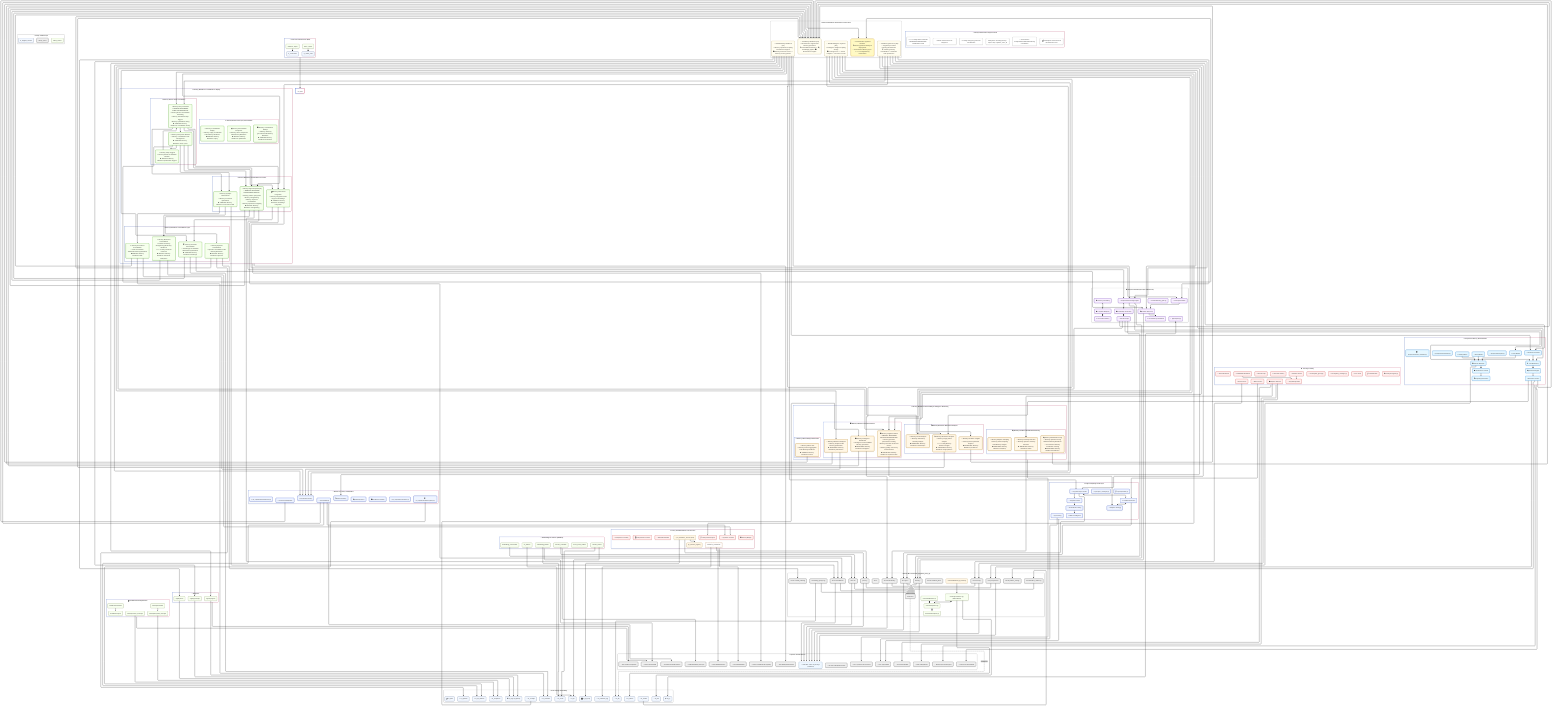 ---
config:
  flowchart:
    htmlLabels: f     TO_PRODUCTION_DEPLOYMENT["→ TO Production Systems / Runtime<br/>• Memory-powered Family AI deployment<br/>🧠 Cross-device Memory sync • 👨‍👩‍👧‍👦 Family Memory coordination"]:::infrastructure_coreTO_MEMORY_BACKBONE["→ TO Memory Backbone (D1)<br/>🧠 Infrastructure support FOR Memory operations<br/>• Consolidated memories • 🔍 Knowledge graphs • 📊 Performance insights"]:::brainROM_COGNITIVE_CORE["← FROM Cognitive Core (D2)<br/>🧠 Cognitive processes requiring infrastructure<br/>• Working memory consolidation • 🧠 Attention state persistence"]:::brainlse
    curve: linear
  theme: neo
  layout: elk
  look: neo
---

flowchart TB

%% ====== CORE CLASS STYLES (match Diagram 1) ======
classDef plane fill:#eef7ff,stroke:#2a6ebb,stroke-width:1px,rx:8,ry:8
classDef mid fill:#f8fff0,stroke:#6b8e23,stroke-width:1px,rx:8,ry:8
classDef gate fill:#fff7e6,stroke:#d48806,stroke-width:1px,rx:8,ry:8
classDef bus fill:#f0f0f0,stroke:#666,stroke-width:2px,rx:8,ry:8
classDef storage fill:#f3f8ff,stroke:#1f4aa1,stroke-width:1px,rx:8,ry:8
classDef brain fill:#fffdf0,stroke:#b38b00,stroke-width:1px,rx:10,ry:10
classDef fast stroke:#00897b,stroke-width:2px
classDef smart stroke:#d46b08,stroke-width:2px,stroke-dasharray:4 3
classDef card fill:#fff,stroke:#999,stroke-width:1px,rx:8,ry:8

%% Category tints (kept)
classDef infrastructure_core fill:#fff9c4,stroke:#faad14,stroke-width:2px,rx:10,ry:10
classDef consolidation fill:#f6ffed,stroke:#52c41a,stroke-width:2px,rx:8,ry:8
classDef prospective_memory fill:#e6f7ff,stroke:#1890ff,stroke-width:2px,rx:8,ry:8
classDef knowledge_graph fill:#f9f0ff,stroke:#722ed1,stroke-width:2px,rx:8,ry:8
classDef security_safety fill:#fff1f0,stroke:#ff4d4f,stroke-width:2px,rx:8,ry:8
classDef observability fill:#fff7e6,stroke:#d48806,stroke-width:2px,rx:8,ry:8
classDef sync_edge fill:#f0f5ff,stroke:#2f54eb,stroke-width:2px,rx:8,ry:8

%% ====== FAMILY INFRASTRUCTURE LEGEND ======
subgraph FAMILY_LEGEND["🎨 Family Infrastructure Diagram Guide"]
  L1["Unified classes/colors as Diagram 1"]:::card
  L2["family.infra.* & family.privacy.* topics carry cognitive_trace_id"]:::card
  L3["👨‍👩‍👧‍👦 Family-aware hand-offs: P03/P05/P07/P08/P10/P11–P15/P16/P17–P20"]:::card
  L4["📱 Cross-device receipts/outbox/WAL/offsets/DLQ coordination"]:::card
  L5["💰 Subscription enforcement at infrastructure level"]:::card
  L6["🚨 Family emergency protocols and failsafes"]:::card
end

%% ====== MEMORY BACKBONE INFRASTRUCTURE CONNECTIONS ======
subgraph MEMORY_BACKBONE_INFRASTRUCTURE_CONNECTIONS["🧠 Memory Backbone Infrastructure Connections"]
  FROM_MEMORY_BACKBONE["← FROM Memory Backbone (D1)<br/>🧠 Memory operations requiring infrastructure support<br/>📊 Memory metrics & traces • 🔐 Memory security policies"]:::brain
  FROM_COGNITIVE_CORE["← FROM Cognitive Core (D2)<br/>🧠 Cognitive processes requiring infrastructure<br/>� Working memory consolidation • 🧠 Attention state persistence"]:::brain
  FROM_INTELLIGENCE_SYSTEMS["← FROM Intelligence Systems (D3)<br/>🧠 Intelligence insights requiring storage<br/>📈 Learning traces • 🤝 Social analytics • 🧠 Decision records"]:::brain
  TO_MEMORY_BACKBONE["→ TO Memory Backbone (D1)<br/>🧠 Infrastructure support FOR Memory operations<br/>� Consolidated memories • 🔍 Knowledge graphs • 📊 Performance insights"]:::brain
  TO_PRODUCTION_DEPLOYMENT["→ TO Production Systems / Runtime<br/>� Memory-powered Family AI deployment<br/>🧠 Cross-device Memory sync • 👨‍👩‍👧‍👦 Family Memory coordination"]:::infrastructure_core
end
class MEMORY_BACKBONE_INFRASTRUCTURE_CONNECTIONS card

%% ====== PIPELINE & SSE ANCHORS ======
subgraph PIPELINE_ANCHORS["🔗 Pipeline & SSE Anchors"]
  TO_P03["→ P03 Consolidation/Forgetting"]:::bus
  TO_P05["→ P05 Prospective/Triggers"]:::bus
  TO_P07["→ P07 Sync/CRDT"]:::bus
  TO_P08["→ P08 Embedding Lifecycle"]:::bus
  TO_P10["→ P10 PII/Minimization"]:::bus
  TO_P11["→ P11 DSAR/GDPR"]:::bus
  TO_P12["→ P12 Device/E2EE"]:::bus
  TO_P13["→ P13 Index Rebuild"]:::bus
  TO_P14["→ P14 Near-Duplicate/Canon"]:::bus
  TO_P15["→ P15 Rollups/Summaries"]:::bus
  TO_P16["→ P16 Feature Flags/A-B"]:::bus
  TO_P17["→ P17 QoS/Cost Governance"]:::bus
  TO_P18["→ P18 Safety/Abuse"]:::bus
  TO_P19["→ P19 Personalization/Reco"]:::bus
  TO_P20["→ P20 Procedures/Habits"]:::bus
  TO_SSE_INFRA["→ SSE ACL: infra.* & privacy.* (sanitized)"]:::plane
end
class PIPELINE_ANCHORS card

%% ====== BUS BRIDGE & INTERNALS ======
subgraph BUS_BRIDGE["📡 Events Bus & Internals (cognitive_trace_id)"]
  EVT_BUS_ANCHOR["events.bus"]:::bus
  EVT_SCHEMA_VALID["events/validation.py (schema)"]:::gate
  EVT_PERSIST["events/persistence.py (WAL/offsets)"]:::mid
  EVT_DISPATCH["events/dispatcher.py"]:::mid
  EVT_SUBS["events/subscription.py"]:::mid
  EVT_MW["events/middleware.py"]:::mid
  OUTBOX_DRAINER["events/outbox_drainer.py"]:::bus
  DLQ_REPLAYER["events/dlq_replayer.py"]:::bus

  %% Topics
  INFRA_TOPICS["infra.*"]:::bus
  PRIVACY_TOPICS["privacy.*"]:::bus
  INFRA_CONS_T["infra.consolidation.*"]:::bus
  INFRA_KG_T["infra.kg.*"]:::bus
  INFRA_PROS_T["infra.prospective.*"]:::bus
  INFRA_SYNC_T["infra.sync.*"]:::bus
  INFRA_SEC_T["infra.security.*"]:::bus
  INFRA_OBS_T["infra.observability.*"]:::bus
  INFRA_ML_T["infra.ml.*"]:::bus

  %% Helpers referenced in flows
  EV_SEMANTIC_FILTERS["events.semantic_filters"]:::bus
  EV_CAUSAL_INDEXING["events.causal_indexing"]:::bus
  EV_PATTERN_STORAGE["events.pattern_storage"]:::bus
end
class BUS_BRIDGE card

%% ====== STORAGE PRIMITIVES & DURABILITY ======
subgraph STORAGE_PRIMITIVES["💾 Core Storage & Durability"]
  ST_EPISODIC["📘 st_episodic"]:::storage
  ST_SEMANTIC["📙 st_semantic"]:::storage
  ST_VECTOR["🧭 st_vector"]:::storage
  ST_FTS["🔎 st_fts"]:::storage
  ST_BLOB["🗂️ st_blob"]:::storage
  ST_KG_STORE["🕸️ st_kg"]:::storage
  ST_RECEIPTS["🧾 st_receipts"]:::storage
  ST_OUTBOX["📮 st_outbox"]:::storage
  ST_WAL["📜 st_wal"]:::storage
  ST_OFFSETS["🧭 st_offsets"]:::storage
  ST_DLQ["🧰 st_dlq"]:::storage
  ST_SNAPSHOTS["📸 st_snapshots"]:::storage
  ST_PII_MAP["🗺️ st_pii_map"]:::storage
  ST_REDACTION_LOG["📝 st_redaction_log"]:::storage
  ST_REGS["📚 st_regs (registries)"]:::storage
  ST_ML_ART["🧪 st_ml_artifacts"]:::storage
end
class STORAGE_PRIMITIVES card

%% ====== REGISTRIES ======
subgraph REGISTRIES["📇 Registries"]
  REG_TOOLS["registry/tools"]:::mid
  REG_PROMPTS["registry/prompts"]:::mid
  REG_AGENTS["registry/agents"]:::mid
end
class REGISTRIES card

%% ====== MEMORY BACKBONE CONSOLIDATION & REPLAY ======
subgraph MEMORY_BACKBONE_CONSOLIDATION["🌙 Memory Backbone Consolidation & Replay"]
  direction TB
  subgraph MEMORY_SLEEP_COORDINATION["🧠 Memory-Driven Sleep Coordination"]
    SLEEP_SCHEDULER["⏰ Memory Sleep Scheduler<br/>🧠 MEMORY BACKBONE SLEEP COORDINATION:<br/>• Memory-driven consolidation scheduling<br/>• Memory load-based sleep triggers<br/>• Memory optimization timing<br/>➡️ SERVES: Memory Backbone consolidation timing"]:::consolidation
    SLEEP_STATE_MACHINE["🔄 Memory Sleep State Machine<br/>🧠 Memory consolidation state management<br/>➡️ SERVES: Memory Backbone sleep cycles"]:::consolidation
    SLEEP_TRIGGER["🎯 Memory Sleep Triggers<br/>🧠 Memory-based consolidation initiation<br/>➡️ SERVES: Memory Backbone optimization triggers"]:::consolidation
  end

  subgraph MEMORY_CONSOLIDATION_PROCESSES["🧠 Memory Backbone Consolidation Processes"]
    CONS_HIPPOCAMPAL["🧠 Memory Hippocampal Replay<br/>🧠 MEMORY BACKBONE HIPPOCAMPAL REPLAY:<br/>• Memory pattern replay FOR Memory strengthening<br/>• Memory sequence consolidation<br/>• Memory importance weighting<br/>➡️ SERVES: Memory Backbone strengthening"]:::consolidation
    CONS_NEOCORTICAL["🗂️ Memory Neocortical Integration<br/>🧠 Memory integration INTO long-term knowledge<br/>➡️ SERVES: Memory Backbone knowledge integration"]:::consolidation
    CONS_SYNAPTIC["⚡ Memory Synaptic Homeostasis<br/>🧠 Memory connection optimization<br/>➡️ SERVES: Memory Backbone connection health"]:::consolidation
  end

  subgraph MEMORY_CONSOLIDATION_TYPES["🧠 Memory Backbone Consolidation Types"]
    CONS_EPISODIC["📅 Memory Episodic Consolidation<br/>🧠 Episode consolidation FOR Memory Backbone<br/>➡️ SERVES: Memory Backbone episodes"]:::consolidation
    CONS_SEMANTIC["📚 Memory Semantic Consolidation<br/>🧠 Knowledge consolidation INTO Memory Backbone<br/>➡️ SERVES: Memory Backbone knowledge"]:::consolidation
    CONS_PROCEDURAL["⚙️ Memory Procedural Consolidation<br/>🧠 Skill consolidation THROUGH Memory Backbone<br/>➡️ SERVES: Memory Backbone skills"]:::consolidation
    CONS_EMOTIONAL["💗 Memory Emotional Consolidation<br/>🧠 Emotional memory strengthening IN Memory Backbone<br/>👨‍👩‍👧‍👦 Family emotional memories<br/>➡️ SERVES: Memory Backbone emotional intelligence"]:::consolidation
  end

  subgraph MEMORY_LEGACY_CONSOLIDATION["⚙️ Memory-Enhanced Legacy Consolidation"]
    LEG_COMPACTOR["📦 Memory Consolidation Compactor<br/>🧠 Memory-driven compaction FOR Memory Backbone<br/>➡️ SERVES: Memory Backbone optimization"]:::consolidation
    LEG_ROLLUPS["📊 Memory Consolidation Rollups<br/>🧠 Memory summary generation FOR Memory Backbone<br/>➡️ SERVES: Memory Backbone summaries"]:::consolidation
    LEG_REPLAY["🔄 Memory Consolidation Replay<br/>🧠 Memory replay coordination FOR Memory Backbone<br/>➡️ SERVES: Memory Backbone replay"]:::consolidation
  end
end
class MEMORY_BACKBONE_CONSOLIDATION card

%% ====== KNOWLEDGE GRAPH ======
subgraph KNOWLEDGE_GRAPH["🕸️ Temporal Knowledge Graph & Reasoning"]
  KG_TEMPORAL_ENGINE["🔄 Temporal Reasoning Engine"]:::knowledge_graph
  KG_VERSION_CONTROL["🗃️ Knowledge Versioning"]:::knowledge_graph
  KG_CAUSAL_GRAPH["🔗 Causal Graph"]:::knowledge_graph
  KG_CONCEPT_EVOLUTION["🌱 Concept Evolution"]:::knowledge_graph
  KG_RELATION_DISCOVERY["🔍 Relation Discovery"]:::knowledge_graph
  KG_INCONSISTENCY_RESOLUTION["⚖️ Inconsistency Resolution"]:::knowledge_graph
  KG_SENSORY_GROUNDING["👁️ Sensory Grounding"]:::knowledge_graph
  KG_LINGUISTIC_MAPPING["🗣️ Linguistic Mapping"]:::knowledge_graph
  KG_PROCEDURAL_LINKING["⚙️ Procedural Linking"]:::knowledge_graph
  LEG_KG_TEMPORAL["⏰ kg/temporal.py"]:::knowledge_graph
  LEG_KG_JOBS["🔄 consolidation/kg_jobs.py"]:::knowledge_graph
end
class KNOWLEDGE_GRAPH card

%% ====== PROSPECTIVE MEMORY ======
subgraph PROSPECTIVE_MEMORY["🔮 Prospective Memory State Machine"]
  PROS_INTENTION_FORMATION["💭 Intention Formation"]:::prospective_memory
  PROS_CUE_MONITORING["👁️ Cue Monitoring"]:::prospective_memory
  PROS_RETRIEVAL_ENGINE["🔍 Retrieval Engine"]:::prospective_memory
  PROS_EXECUTION_CONTROL["⚡ Execution Control"]:::prospective_memory
  PROS_TIME_BASED["⏰ Time-Based"]:::prospective_memory
  PROS_EVENT_BASED["🎯 Event-Based"]:::prospective_memory
  PROS_ACTIVITY_BASED["🏃 Activity-Based"]:::prospective_memory
  PROS_PRIORITY_MANAGER["📊 Priority Manager"]:::prospective_memory
  PROS_INTERFERENCE_CONTROL["🛡️ Interference Control"]:::prospective_memory
  PROS_FORGETTING_PREVENTION["🔒 Forgetting Prevention"]:::prospective_memory
  LEG_PROS_ENGINE["🔄 prospective/engine.py"]:::prospective_memory
  LEG_PROS_SCHEDULER["📅 prospective/scheduler.py"]:::prospective_memory
  LEG_PROS_STATE_MACHINE["🎛️ prospective/state_machine.py"]:::prospective_memory
end
class PROSPECTIVE_MEMORY card

%% ====== EDGE & SYNC ======
subgraph EDGE_SYNC["🌐 Edge Computing & P2P Sync"]
  SYNC_COGNITIVE_ROUTER["🎯 Cognitive Sync Router"]:::sync_edge
  SYNC_CONFLICT_RESOLUTION["⚖️ Conflict Resolution"]:::sync_edge
  SYNC_ADAPTIVE_STRATEGY["🔄 Adaptive Strategy"]:::sync_edge
  EDGE_COGNITIVE_CACHE["💾 Cognitive Cache"]:::sync_edge
  EDGE_FEDERATED_LEARNING["🤝 Federated Learning"]:::sync_edge
  EDGE_OFFLINE_INTELLIGENCE["📱 Offline Intelligence"]:::sync_edge
  LEG_SYNC_MANAGER["🔄 sync/sync_manager.py"]:::sync_edge
  LEG_REPLICATOR["📋 sync/replicator.py"]:::sync_edge
  LEG_CRDT["🌿 sync/crdt.py"]:::sync_edge
end
class EDGE_SYNC card

%% ====== ML & ADAPTATION ======
subgraph ML_ADAPTATION["🤖 Machine Learning & Adaptation"]
  ML_CONTINUAL_LEARNING["🔄 Continual Learning"]:::sync_edge
  ML_META_LEARNING["🎭 Meta-Learning"]:::sync_edge
  ML_SELF_SUPERVISED["🔍 Self-Supervised"]:::sync_edge
  ML_USER_MODELING["👤 User Modeling"]:::sync_edge
  ML_CONTEXTUAL_ADAPTATION["🎯 Contextual Adaptation"]:::sync_edge
  ML_FEEDBACK_LEARNING["📊 Feedback Learning"]:::sync_edge
  LEG_ML_RUNNER["🏃 ml_capsule/runs/runner.py"]:::sync_edge
  LEG_STRESS_HARNESS["🧪 ml_capsule/stress/harness.py"]:::sync_edge
  LEG_MODEL_REGISTRY["📚 ml_capsule/models/registry.py"]:::sync_edge
end
class ML_ADAPTATION card

%% ====== SECURITY & SAFETY ======
subgraph SECURITY_SAFETY["🛡️ Security & Safety"]
  SEC_THREAT_DETECTION["🚨 Threat Detection"]:::security_safety
  SEC_ADAPTIVE_DEFENSE["🛡️ Adaptive Defense"]:::security_safety
  SEC_ZERO_TRUST["🎯 Zero Trust"]:::security_safety
  MLS_CLASSIFICATION["📋 Classification"]:::security_safety
  MLS_ENFORCEMENT["⚡ Enforcement"]:::security_safety
  MLS_BAND_CONTROL["🎨 Band Control"]:::security_safety
  E2EE_KEY_MANAGEMENT["🔑 Key Management"]:::security_safety
  E2EE_MLS_GROUPS["👥 MLS Groups"]:::security_safety
  E2EE_SELECTIVE_SHARING["🎯 Selective Sharing"]:::security_safety
  HSM_SERVICE["🧰 HSM/TEE Attestation"]:::security_safety
  RATCHET_SVC["🔁 Ratchet Service"]:::security_safety
  LEG_KEY_MANAGER["🔑 security/key_manager.py"]:::security_safety
  LEG_ENCRYPTOR["🔒 security/encryptor.py"]:::security_safety
  LEG_MLS_GROUP["👥 security/mls_group.py"]:::security_safety
end
class SECURITY_SAFETY card

%% ====== POLICY, P10 & GOVERNANCE ======
subgraph POLICY_GOVERNANCE["⚖️ Policy, PII Minimization & Governance"]
  POL_RULES_ENGINE["📋 Policy Rules Engine"]:::security_safety
  POL_COMPLIANCE_TRACKER["🧾 Compliance Tracking"]:::security_safety
  POL_DECISION_CACHE["🗄️ Policy Decision Cache"]:::security_safety
  POL_DYNAMIC_CONSENT["✅ Dynamic Consent"]:::security_safety
  POL_PRIVACY_BUDGET["📊 Privacy Budget"]:::security_safety
  POL_DATA_MINIMIZATION["🎯 Data Minimization"]:::security_safety

  %% P10 concrete
  PII_MINIMIZER["🔐 pii_minimizer_service (P10)"]:::gate
  PII_SCHEMA_REG["pii_schema_registry"]:::gate
  REDACTION_COORD["redaction_coordinator"]:::smart
end
class POLICY_GOVERNANCE card

%% ====== MEMORY BACKBONE OBSERVABILITY & MONITORING ======
subgraph MEMORY_BACKBONE_OBSERVABILITY["🔭 Memory Backbone Observability & Intelligence Monitoring"]
  subgraph MEMORY_COGNITIVE_METRICS["📈 Memory Backbone Cognitive Metrics"]
    OBS_COGNITIVE_METRICS["📈 Memory Cognitive Metrics<br/>🧠 MEMORY BACKBONE COGNITIVE MONITORING:<br/>• Memory operation performance tracking<br/>• Memory formation & retrieval metrics<br/>• Memory quality & accuracy measurements<br/>➡️ MONITORS: Memory Backbone cognitive health"]:::observability
    OBS_MEMORY_ANALYTICS["💾 Memory Backbone Analytics<br/>🧠 Memory analytics FOR Memory optimization<br/>➡️ MONITORS: Memory Backbone performance"]:::observability
    OBS_INTELLIGENCE_DASHBOARD["📊 Memory Intelligence Dashboard<br/>🧠 Intelligence metrics FROM Memory operations<br/>➡️ MONITORS: Memory Backbone intelligence"]:::observability
  end

  subgraph MEMORY_DISTRIBUTED_MONITORING["🔍 Memory Backbone Distributed Monitoring"]
    OBS_DISTRIBUTED_TRACING["🔍 Memory Distributed Tracing<br/>🧠 Memory operation tracing ACROSS Memory Backbone<br/>📱 Cross-device Memory coordination tracking<br/>➡️ MONITORS: Memory Backbone distribution"]:::observability
    OBS_ADAPTIVE_SAMPLING["🎯 Memory Adaptive Sampling<br/>🧠 Memory-aware sampling FOR Memory insights<br/>➡️ MONITORS: Memory Backbone sampling"]:::observability
    OBS_ANOMALY_DETECTION["🚨 Memory Anomaly Detection<br/>🧠 Memory operation anomaly detection<br/>➡️ MONITORS: Memory Backbone health"]:::observability
  end

  subgraph MEMORY_BEHAVIORAL_ANALYTICS["🎭 Memory Backbone Behavioral Analytics"]
    OBS_BEHAVIORAL_ANALYTICS["🎭 Memory Behavioral Analytics<br/>🧠 Memory usage pattern analysis<br/>👨‍👩‍👧‍👦 Family Memory behavior insights<br/>➡️ MONITORS: Memory Backbone usage patterns"]:::observability
    OBS_CAUSAL_ANALYSIS["🔗 Memory Causal Analysis<br/>🧠 Memory relationship causality analysis<br/>➡️ MONITORS: Memory Backbone relationships"]:::observability
    OBS_PREDICTIVE_INSIGHTS["🔮 Memory Predictive Insights<br/>🧠 Memory-driven predictive analytics<br/>➡️ MONITORS: Memory Backbone predictions"]:::observability
  end

  subgraph MEMORY_OBSERVABILITY_INFRASTRUCTURE["🔧 Memory Observability Infrastructure"]
    OBS_METRIC_SINK["🧠 Memory Metric Sink<br/>🧠 Memory metrics aggregation FOR Memory Backbone<br/>➡️ SERVES: Memory Backbone metrics"]:::observability
  end
end
class MEMORY_BACKBONE_OBSERVABILITY card

%% ====== CONNECTOR INFRA (P09) ======
subgraph CONNECTORS_INFRA["🔌 Connector Infrastructure (P09)"]
  CONNECTOR_REGISTRY["st_connectors"]:::storage
  OAUTH_VAULT["st_oauth_vault"]:::storage
  WEBHOOK_INGEST["webhook_ingest"]:::mid
  TOKEN_ROTATOR["token_rotator"]:::mid
end
class CONNECTORS_INFRA card

%% ====== EMBEDDING & INDEX LIFECYCLE (P08/P13) ======
subgraph EMBEDDING_LIFECYCLE["🧠 Embeddings & Indexes (P08/P13)"]
  EMB_ORCH["embedding_orchestrator"]:::mid
  EMB_BUILDER["embedding_builder"]:::mid
  VEC_INDEX_BUILDER["vector_index_builder"]:::mid
  FTS_INDEXER_SVC["fts_indexer"]:::mid
  REINDEX_SCHED["reindex_scheduler"]:::mid
  REINDEX_WORKER["reindex_worker"]:::mid
end
class EMBEDDING_LIFECYCLE card

%% ====== WORKFLOWS & BACKUP/RESTORE ======
subgraph WORKFLOWS_BACKUP["🗓️ Workflows & Backup/Restore"]
  WF_ENGINE["workflows/engine"]:::mid
  WF_SCHED["workflows/scheduler"]:::mid
  BACKUP_SCHED["backup/scheduler"]:::mid
  SNAPSHOT_MGR["backup/snapshot_manager"]:::mid
  RESTORE_MGR["backup/restore_manager"]:::mid
end
class WORKFLOWS_BACKUP card

%% ====== SAFETY PIPE (P18 complement) ======
subgraph SAFETY_PIPE["🧯 Safety & Abuse Ops"]
  SAFETY_QUEUE["safety_queue"]:::bus
  SAFETY_WORKER["safety_worker"]:::mid
  FLAGGED_STORE["st_flagged_content"]:::storage
end
class SAFETY_PIPE card

%% ====== WIRING: External inputs ======
FROM_COGNITIVE_CORE-->SLEEP_SCHEDULER & KG_TEMPORAL_ENGINE & PROS_INTENTION_FORMATION
FROM_INTELLIGENCE_SYSTEMS-->ML_CONTINUAL_LEARNING & OBS_COGNITIVE_METRICS & POL_RULES_ENGINE
FROM_MEMORY_BACKBONE-->REG_TOOLS & REG_PROMPTS & REG_AGENTS

%% ====== WIRING: Bus internals ======
EVT_SCHEMA_VALID-->EVT_PERSIST
EVT_PERSIST<-->EVT_DISPATCH
EVT_DISPATCH<-->EVT_SUBS
EVT_MW<-->EVT_DISPATCH
OUTBOX_DRAINER-->EVT_BUS_ANCHOR
DLQ_REPLAYER-->EVT_BUS_ANCHOR

%% ====== WIRING: Consolidation ======
SLEEP_SCHEDULER-->SLEEP_STATE_MACHINE-->SLEEP_TRIGGER-->SLEEP_SCHEDULER
SLEEP_STATE_MACHINE-->CONS_HIPPOCAMPAL & CONS_NEOCORTICAL & CONS_SYNAPTIC
CONS_HIPPOCAMPAL-->CONS_EPISODIC & KG_TEMPORAL_ENGINE
CONS_NEOCORTICAL-->CONS_SEMANTIC & KG_CONCEPT_EVOLUTION
CONS_SYNAPTIC-->CONS_PROCEDURAL & CONS_EMOTIONAL
CONS_EPISODIC-->ST_EPISODIC & EV_CAUSAL_INDEXING
CONS_SEMANTIC-->ST_SEMANTIC & KG_RELATION_DISCOVERY
CONS_PROCEDURAL-->ST_SEMANTIC & ML_CONTINUAL_LEARNING
CONS_EMOTIONAL-->POL_DYNAMIC_CONSENT

%% ====== WIRING: Knowledge Graph ======
KG_TEMPORAL_ENGINE<-->KG_VERSION_CONTROL<-->KG_CAUSAL_GRAPH
KG_CONCEPT_EVOLUTION-->KG_RELATION_DISCOVERY-->KG_INCONSISTENCY_RESOLUTION
KG_SENSORY_GROUNDING<-->KG_LINGUISTIC_MAPPING<-->KG_PROCEDURAL_LINKING
KG_CAUSAL_GRAPH-->PROS_CUE_MONITORING & OBS_CAUSAL_ANALYSIS
LEG_KG_TEMPORAL<-->ST_KG_STORE

%% ====== WIRING: Prospective ======
PROS_INTENTION_FORMATION-->PROS_CUE_MONITORING-->PROS_RETRIEVAL_ENGINE-->PROS_EXECUTION_CONTROL
PROS_TIME_BASED & PROS_EVENT_BASED & PROS_ACTIVITY_BASED-->PROS_PRIORITY_MANAGER
PROS_PRIORITY_MANAGER-->PROS_INTERFERENCE_CONTROL-->PROS_FORGETTING_PREVENTION
PROS_EXECUTION_CONTROL-->EV_PATTERN_STORAGE & OBS_BEHAVIORAL_ANALYTICS

%% ====== WIRING: Edge/Sync ======
SYNC_COGNITIVE_ROUTER<-->SYNC_CONFLICT_RESOLUTION<-->SYNC_ADAPTIVE_STRATEGY
EDGE_COGNITIVE_CACHE-->EDGE_FEDERATED_LEARNING-->EDGE_OFFLINE_INTELLIGENCE

%% ====== WIRING: ML & Artifacts ======
EMB_BUILDER-->ST_VECTOR
FTS_INDEXER_SVC-->ST_FTS
REINDEX_WORKER-->ST_VECTOR & ST_FTS
LEG_MODEL_REGISTRY-->ST_ML_ART
ML_USER_MODELING-->ST_ML_ART

%% ====== WIRING: Policy, P10, Security ======
PII_MINIMIZER-->PII_SCHEMA_REG
PII_MINIMIZER-->ST_PII_MAP
REDACTION_COORD-->ST_REDACTION_LOG
SEC_ADAPTIVE_DEFENSE-->OBS_ANOMALY_DETECTION
MLS_BAND_CONTROL-->SYNC_CONFLICT_RESOLUTION
HSM_SERVICE-->E2EE_KEY_MANAGEMENT
RATCHET_SVC-->E2EE_KEY_MANAGEMENT

%% ====== WIRING: Registries ======
REG_TOOLS & REG_PROMPTS & REG_AGENTS-->ST_REGS

%% ====== WIRING: Workflows & Backup ======
WF_SCHED-->WF_ENGINE
BACKUP_SCHED-->SNAPSHOT_MGR-->ST_SNAPSHOTS
RESTORE_MGR-->ST_SNAPSHOTS

%% ====== WIRING: Durability path ======
ST_OUTBOX-->OUTBOX_DRAINER
EVT_PERSIST-->ST_WAL & ST_OFFSETS
EVT_BUS_ANCHOR-.nack/errors.->ST_DLQ
DLQ_REPLAYER-->ST_DLQ
ST_RECEIPTS-->OBS_INTELLIGENCE_DASHBOARD

%% ====== WIRING: Connector Infra ======
WEBHOOK_INGEST-->CONNECTOR_REGISTRY
TOKEN_ROTATOR-->OAUTH_VAULT

%% ====== BUS & SSE BRIDGING ======
CONS_HIPPOCAMPAL & CONS_NEOCORTICAL & CONS_SYNAPTIC-->INFRA_CONS_T
KG_TEMPORAL_ENGINE & KG_CAUSAL_GRAPH & KG_RELATION_DISCOVERY-->INFRA_KG_T
PROS_EXECUTION_CONTROL & PROS_PRIORITY_MANAGER-->INFRA_PROS_T
SYNC_COGNITIVE_ROUTER & SYNC_CONFLICT_RESOLUTION-->INFRA_SYNC_T
SEC_ADAPTIVE_DEFENSE & MLS_ENFORCEMENT-->INFRA_SEC_T
OBS_INTELLIGENCE_DASHBOARD & OBS_ANOMALY_DETECTION-->INFRA_OBS_T
EMB_ORCH & REINDEX_SCHED-->INFRA_ML_T
PII_MINIMIZER & REDACTION_COORD-->PRIVACY_TOPICS

INFRA_CONS_T & INFRA_KG_T & INFRA_PROS_T & INFRA_SYNC_T & INFRA_SEC_T & INFRA_OBS_T & INFRA_ML_T & PRIVACY_TOPICS-->EVT_BUS_ANCHOR
INFRA_CONS_T & INFRA_KG_T & INFRA_PROS_T & INFRA_SYNC_T & INFRA_SEC_T & INFRA_OBS_T & INFRA_ML_T & PRIVACY_TOPICS-->TO_SSE_INFRA

%% ====== MEMORY BACKBONE INFRASTRUCTURE WIRING ======

%% Memory Backbone core infrastructure inputs
FROM_MEMORY_BACKBONE-->SLEEP_SCHEDULER
FROM_MEMORY_BACKBONE-->CONS_HIPPOCAMPAL
FROM_MEMORY_BACKBONE-->CONS_SEMANTIC
FROM_MEMORY_BACKBONE-->OBS_MEMORY_ANALYTICS
FROM_MEMORY_BACKBONE-->OBS_COGNITIVE_METRICS
FROM_MEMORY_BACKBONE-->OBS_BEHAVIORAL_ANALYTICS
FROM_MEMORY_BACKBONE-->SYNC_COGNITIVE_ROUTER
FROM_MEMORY_BACKBONE-->ML_CONTINUAL_LEARNING
FROM_MEMORY_BACKBONE-->KG_TEMPORAL_ENGINE
FROM_MEMORY_BACKBONE-->PROS_INTENTION_FORMATION

%% Cognitive Core infrastructure coordination FOR Memory Backbone
FROM_COGNITIVE_CORE-->OBS_COGNITIVE_METRICS
FROM_COGNITIVE_CORE-->SYNC_COGNITIVE_ROUTER
FROM_COGNITIVE_CORE-->CONS_NEOCORTICAL
FROM_COGNITIVE_CORE-->KG_CONCEPT_EVOLUTION
FROM_COGNITIVE_CORE-->ML_META_LEARNING

%% Intelligence Systems infrastructure requirements FOR Memory Backbone
FROM_INTELLIGENCE_SYSTEMS-->OBS_INTELLIGENCE_DASHBOARD
FROM_INTELLIGENCE_SYSTEMS-->OBS_PREDICTIVE_INSIGHTS
FROM_INTELLIGENCE_SYSTEMS-->ML_CONTINUAL_LEARNING
FROM_INTELLIGENCE_SYSTEMS-->KG_RELATION_DISCOVERY
FROM_INTELLIGENCE_SYSTEMS-->PROS_CUE_MONITORING

%% Infrastructure consolidation outputs TO Memory Backbone
CONS_SEMANTIC-->TO_MEMORY_BACKBONE
CONS_EPISODIC-->TO_MEMORY_BACKBONE
CONS_PROCEDURAL-->TO_MEMORY_BACKBONE
CONS_EMOTIONAL-->TO_MEMORY_BACKBONE

%% Infrastructure observability outputs TO Memory Backbone
OBS_PREDICTIVE_INSIGHTS-->TO_MEMORY_BACKBONE
OBS_BEHAVIORAL_ANALYTICS-->TO_MEMORY_BACKBONE
OBS_DISTRIBUTED_TRACING-->TO_MEMORY_BACKBONE
OBS_METRIC_SINK-->TO_MEMORY_BACKBONE

%% Infrastructure intelligence outputs TO Memory Backbone
ML_USER_MODELING-->TO_MEMORY_BACKBONE
ML_CONTEXTUAL_ADAPTATION-->TO_MEMORY_BACKBONE
KG_CAUSAL_GRAPH-->TO_MEMORY_BACKBONE
PROS_EXECUTION_CONTROL-->TO_MEMORY_BACKBONE

%% Memory Backbone cross-infrastructure coordination
SLEEP_SCHEDULER-->CONS_HIPPOCAMPAL
SLEEP_SCHEDULER-->CONS_NEOCORTICAL
SLEEP_SCHEDULER-->CONS_SYNAPTIC
OBS_MEMORY_ANALYTICS-->ML_CONTINUAL_LEARNING
OBS_COGNITIVE_METRICS-->SYNC_ADAPTIVE_STRATEGY
SYNC_COGNITIVE_ROUTER-->EDGE_COGNITIVE_CACHE
ML_USER_MODELING-->POL_DYNAMIC_CONSENT
KG_TEMPORAL_ENGINE-->PROS_TIME_BASED

%% ====== PIPELINE HAND-OFFS ======
MEMORY_BACKBONE_CONSOLIDATION-->TO_P03 & TO_P15
PROSPECTIVE_MEMORY-->TO_P05
EDGE_SYNC & LEG_CRDT-->TO_P07
EMBEDDING_LIFECYCLE-->TO_P08 & TO_P13
POLICY_GOVERNANCE-->TO_P10 & TO_P11
SECURITY_SAFETY-->TO_P12 & TO_P18
REGISTRIES-->TO_P16
MEMORY_BACKBONE_OBSERVABILITY-->TO_P17
ML_ADAPTATION-->TO_P19
WORKFLOWS_BACKUP-->TO_P13
CONNECTORS_INFRA-->TO_P09
PROSPECTIVE_MEMORY-->TO_P20

%% ====== MEMORY BACKBONE CROSS-DIAGRAM OUTPUTS ======
SLEEP_STATE_MACHINE-->TO_PRODUCTION_DEPLOYMENT
OBS_INTELLIGENCE_DASHBOARD-->TO_PRODUCTION_DEPLOYMENT
CONS_HIPPOCAMPAL-->TO_MEMORY_BACKBONE
OBS_MEMORY_ANALYTICS-->TO_MEMORY_BACKBONE